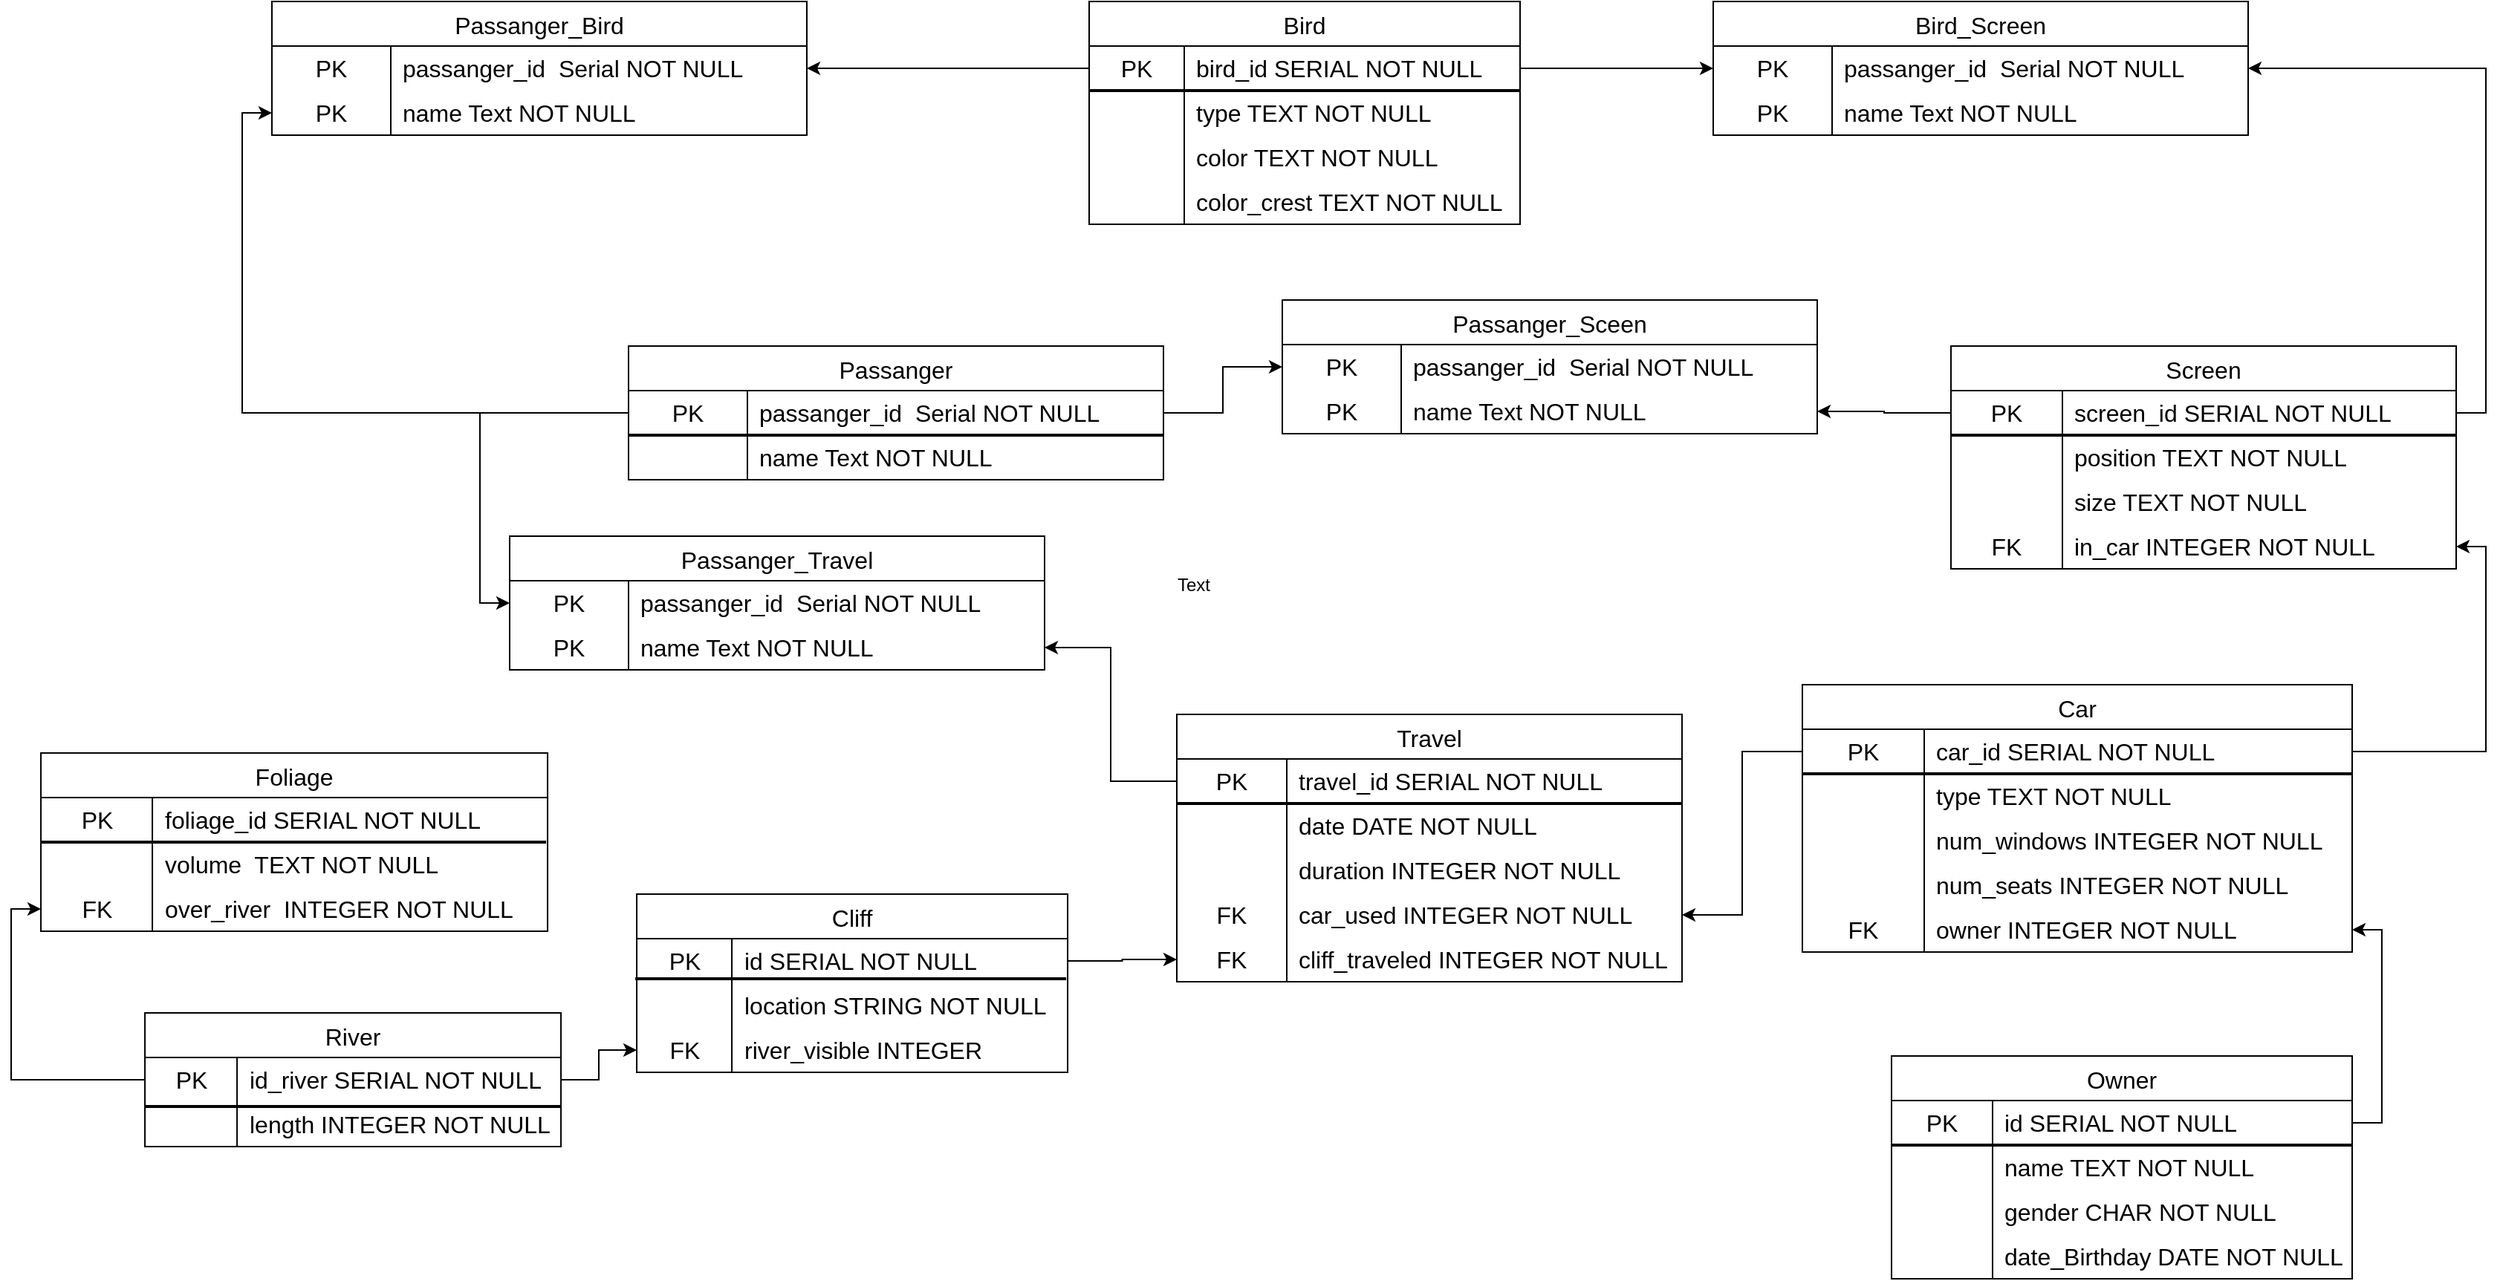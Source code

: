 <mxfile version="26.0.16">
  <diagram id="C5RBs43oDa-KdzZeNtuy" name="Page-1">
    <mxGraphModel dx="3404" dy="2117" grid="1" gridSize="10" guides="1" tooltips="1" connect="1" arrows="1" fold="1" page="1" pageScale="1" pageWidth="827" pageHeight="1169" math="0" shadow="0">
      <root>
        <mxCell id="WIyWlLk6GJQsqaUBKTNV-0" />
        <mxCell id="WIyWlLk6GJQsqaUBKTNV-1" parent="WIyWlLk6GJQsqaUBKTNV-0" />
        <mxCell id="iPoyVzdUT_Glv2zfnzg3-1" value="Owner" style="shape=table;startSize=30;container=1;collapsible=0;childLayout=tableLayout;fixedRows=1;rowLines=0;fontStyle=0;strokeColor=default;fontSize=16;" vertex="1" parent="WIyWlLk6GJQsqaUBKTNV-1">
          <mxGeometry x="210" y="350" width="310" height="150" as="geometry" />
        </mxCell>
        <mxCell id="iPoyVzdUT_Glv2zfnzg3-2" value="" style="shape=tableRow;horizontal=0;startSize=0;swimlaneHead=0;swimlaneBody=0;top=0;left=0;bottom=0;right=0;collapsible=0;dropTarget=0;fillColor=none;points=[[0,0.5],[1,0.5]];portConstraint=eastwest;strokeColor=inherit;fontSize=16;" vertex="1" parent="iPoyVzdUT_Glv2zfnzg3-1">
          <mxGeometry y="30" width="310" height="30" as="geometry" />
        </mxCell>
        <mxCell id="iPoyVzdUT_Glv2zfnzg3-3" value="PK" style="shape=partialRectangle;html=1;whiteSpace=wrap;connectable=0;fillColor=none;top=0;left=0;bottom=0;right=0;overflow=hidden;pointerEvents=1;strokeColor=inherit;fontSize=16;" vertex="1" parent="iPoyVzdUT_Glv2zfnzg3-2">
          <mxGeometry width="68" height="30" as="geometry">
            <mxRectangle width="68" height="30" as="alternateBounds" />
          </mxGeometry>
        </mxCell>
        <mxCell id="iPoyVzdUT_Glv2zfnzg3-4" value="id SERIAL NOT NULL" style="shape=partialRectangle;html=1;whiteSpace=wrap;connectable=0;fillColor=none;top=0;left=0;bottom=0;right=0;align=left;spacingLeft=6;overflow=hidden;strokeColor=inherit;fontSize=16;" vertex="1" parent="iPoyVzdUT_Glv2zfnzg3-2">
          <mxGeometry x="68" width="242" height="30" as="geometry">
            <mxRectangle width="242" height="30" as="alternateBounds" />
          </mxGeometry>
        </mxCell>
        <mxCell id="iPoyVzdUT_Glv2zfnzg3-5" value="" style="shape=tableRow;horizontal=0;startSize=0;swimlaneHead=0;swimlaneBody=0;top=0;left=0;bottom=0;right=0;collapsible=0;dropTarget=0;fillColor=none;points=[[0,0.5],[1,0.5]];portConstraint=eastwest;strokeColor=inherit;fontSize=16;" vertex="1" parent="iPoyVzdUT_Glv2zfnzg3-1">
          <mxGeometry y="60" width="310" height="30" as="geometry" />
        </mxCell>
        <mxCell id="iPoyVzdUT_Glv2zfnzg3-6" value="" style="shape=partialRectangle;html=1;whiteSpace=wrap;connectable=0;fillColor=none;top=0;left=0;bottom=0;right=0;overflow=hidden;strokeColor=inherit;fontSize=16;" vertex="1" parent="iPoyVzdUT_Glv2zfnzg3-5">
          <mxGeometry width="68" height="30" as="geometry">
            <mxRectangle width="68" height="30" as="alternateBounds" />
          </mxGeometry>
        </mxCell>
        <mxCell id="iPoyVzdUT_Glv2zfnzg3-7" value="name TEXT NOT NULL" style="shape=partialRectangle;html=1;whiteSpace=wrap;connectable=0;fillColor=none;top=0;left=0;bottom=0;right=0;align=left;spacingLeft=6;overflow=hidden;strokeColor=inherit;fontSize=16;" vertex="1" parent="iPoyVzdUT_Glv2zfnzg3-5">
          <mxGeometry x="68" width="242" height="30" as="geometry">
            <mxRectangle width="242" height="30" as="alternateBounds" />
          </mxGeometry>
        </mxCell>
        <mxCell id="iPoyVzdUT_Glv2zfnzg3-8" value="" style="shape=tableRow;horizontal=0;startSize=0;swimlaneHead=0;swimlaneBody=0;top=0;left=0;bottom=0;right=0;collapsible=0;dropTarget=0;fillColor=none;points=[[0,0.5],[1,0.5]];portConstraint=eastwest;strokeColor=inherit;fontSize=16;" vertex="1" parent="iPoyVzdUT_Glv2zfnzg3-1">
          <mxGeometry y="90" width="310" height="30" as="geometry" />
        </mxCell>
        <mxCell id="iPoyVzdUT_Glv2zfnzg3-9" value="" style="shape=partialRectangle;html=1;whiteSpace=wrap;connectable=0;fillColor=none;top=0;left=0;bottom=0;right=0;overflow=hidden;strokeColor=inherit;fontSize=16;" vertex="1" parent="iPoyVzdUT_Glv2zfnzg3-8">
          <mxGeometry width="68" height="30" as="geometry">
            <mxRectangle width="68" height="30" as="alternateBounds" />
          </mxGeometry>
        </mxCell>
        <mxCell id="iPoyVzdUT_Glv2zfnzg3-10" value="gender CHAR NOT NULL" style="shape=partialRectangle;html=1;whiteSpace=wrap;connectable=0;fillColor=none;top=0;left=0;bottom=0;right=0;align=left;spacingLeft=6;overflow=hidden;strokeColor=inherit;fontSize=16;" vertex="1" parent="iPoyVzdUT_Glv2zfnzg3-8">
          <mxGeometry x="68" width="242" height="30" as="geometry">
            <mxRectangle width="242" height="30" as="alternateBounds" />
          </mxGeometry>
        </mxCell>
        <mxCell id="iPoyVzdUT_Glv2zfnzg3-15" style="shape=tableRow;horizontal=0;startSize=0;swimlaneHead=0;swimlaneBody=0;top=0;left=0;bottom=0;right=0;collapsible=0;dropTarget=0;fillColor=none;points=[[0,0.5],[1,0.5]];portConstraint=eastwest;strokeColor=inherit;fontSize=16;" vertex="1" parent="iPoyVzdUT_Glv2zfnzg3-1">
          <mxGeometry y="120" width="310" height="30" as="geometry" />
        </mxCell>
        <mxCell id="iPoyVzdUT_Glv2zfnzg3-16" style="shape=partialRectangle;html=1;whiteSpace=wrap;connectable=0;fillColor=none;top=0;left=0;bottom=0;right=0;overflow=hidden;strokeColor=inherit;fontSize=16;" vertex="1" parent="iPoyVzdUT_Glv2zfnzg3-15">
          <mxGeometry width="68" height="30" as="geometry">
            <mxRectangle width="68" height="30" as="alternateBounds" />
          </mxGeometry>
        </mxCell>
        <mxCell id="iPoyVzdUT_Glv2zfnzg3-17" value="date_Birthday DATE NOT NULL" style="shape=partialRectangle;html=1;whiteSpace=wrap;connectable=0;fillColor=none;top=0;left=0;bottom=0;right=0;align=left;spacingLeft=6;overflow=hidden;strokeColor=inherit;fontSize=16;" vertex="1" parent="iPoyVzdUT_Glv2zfnzg3-15">
          <mxGeometry x="68" width="242" height="30" as="geometry">
            <mxRectangle width="242" height="30" as="alternateBounds" />
          </mxGeometry>
        </mxCell>
        <mxCell id="iPoyVzdUT_Glv2zfnzg3-11" value="" style="line;strokeWidth=2;html=1;" vertex="1" parent="WIyWlLk6GJQsqaUBKTNV-1">
          <mxGeometry x="210" y="405" width="310" height="10" as="geometry" />
        </mxCell>
        <mxCell id="iPoyVzdUT_Glv2zfnzg3-32" value="Car" style="shape=table;startSize=30;container=1;collapsible=0;childLayout=tableLayout;fixedRows=1;rowLines=0;fontStyle=0;strokeColor=default;fontSize=16;" vertex="1" parent="WIyWlLk6GJQsqaUBKTNV-1">
          <mxGeometry x="150" y="100" width="370" height="180" as="geometry" />
        </mxCell>
        <mxCell id="iPoyVzdUT_Glv2zfnzg3-33" value="" style="shape=tableRow;horizontal=0;startSize=0;swimlaneHead=0;swimlaneBody=0;top=0;left=0;bottom=0;right=0;collapsible=0;dropTarget=0;fillColor=none;points=[[0,0.5],[1,0.5]];portConstraint=eastwest;strokeColor=inherit;fontSize=16;" vertex="1" parent="iPoyVzdUT_Glv2zfnzg3-32">
          <mxGeometry y="30" width="370" height="30" as="geometry" />
        </mxCell>
        <mxCell id="iPoyVzdUT_Glv2zfnzg3-34" value="PK" style="shape=partialRectangle;html=1;whiteSpace=wrap;connectable=0;fillColor=none;top=0;left=0;bottom=0;right=0;overflow=hidden;pointerEvents=1;strokeColor=inherit;fontSize=16;" vertex="1" parent="iPoyVzdUT_Glv2zfnzg3-33">
          <mxGeometry width="82" height="30" as="geometry">
            <mxRectangle width="82" height="30" as="alternateBounds" />
          </mxGeometry>
        </mxCell>
        <mxCell id="iPoyVzdUT_Glv2zfnzg3-35" value="car_id SERIAL NOT NULL" style="shape=partialRectangle;html=1;whiteSpace=wrap;connectable=0;fillColor=none;top=0;left=0;bottom=0;right=0;align=left;spacingLeft=6;overflow=hidden;strokeColor=inherit;fontSize=16;" vertex="1" parent="iPoyVzdUT_Glv2zfnzg3-33">
          <mxGeometry x="82" width="288" height="30" as="geometry">
            <mxRectangle width="288" height="30" as="alternateBounds" />
          </mxGeometry>
        </mxCell>
        <mxCell id="iPoyVzdUT_Glv2zfnzg3-36" value="" style="shape=tableRow;horizontal=0;startSize=0;swimlaneHead=0;swimlaneBody=0;top=0;left=0;bottom=0;right=0;collapsible=0;dropTarget=0;fillColor=none;points=[[0,0.5],[1,0.5]];portConstraint=eastwest;strokeColor=inherit;fontSize=16;" vertex="1" parent="iPoyVzdUT_Glv2zfnzg3-32">
          <mxGeometry y="60" width="370" height="30" as="geometry" />
        </mxCell>
        <mxCell id="iPoyVzdUT_Glv2zfnzg3-37" value="" style="shape=partialRectangle;html=1;whiteSpace=wrap;connectable=0;fillColor=none;top=0;left=0;bottom=0;right=0;overflow=hidden;strokeColor=inherit;fontSize=16;" vertex="1" parent="iPoyVzdUT_Glv2zfnzg3-36">
          <mxGeometry width="82" height="30" as="geometry">
            <mxRectangle width="82" height="30" as="alternateBounds" />
          </mxGeometry>
        </mxCell>
        <mxCell id="iPoyVzdUT_Glv2zfnzg3-38" value="type TEXT NOT NULL" style="shape=partialRectangle;html=1;whiteSpace=wrap;connectable=0;fillColor=none;top=0;left=0;bottom=0;right=0;align=left;spacingLeft=6;overflow=hidden;strokeColor=inherit;fontSize=16;" vertex="1" parent="iPoyVzdUT_Glv2zfnzg3-36">
          <mxGeometry x="82" width="288" height="30" as="geometry">
            <mxRectangle width="288" height="30" as="alternateBounds" />
          </mxGeometry>
        </mxCell>
        <mxCell id="iPoyVzdUT_Glv2zfnzg3-39" value="" style="shape=tableRow;horizontal=0;startSize=0;swimlaneHead=0;swimlaneBody=0;top=0;left=0;bottom=0;right=0;collapsible=0;dropTarget=0;fillColor=none;points=[[0,0.5],[1,0.5]];portConstraint=eastwest;strokeColor=inherit;fontSize=16;" vertex="1" parent="iPoyVzdUT_Glv2zfnzg3-32">
          <mxGeometry y="90" width="370" height="30" as="geometry" />
        </mxCell>
        <mxCell id="iPoyVzdUT_Glv2zfnzg3-40" value="" style="shape=partialRectangle;html=1;whiteSpace=wrap;connectable=0;fillColor=none;top=0;left=0;bottom=0;right=0;overflow=hidden;strokeColor=inherit;fontSize=16;" vertex="1" parent="iPoyVzdUT_Glv2zfnzg3-39">
          <mxGeometry width="82" height="30" as="geometry">
            <mxRectangle width="82" height="30" as="alternateBounds" />
          </mxGeometry>
        </mxCell>
        <mxCell id="iPoyVzdUT_Glv2zfnzg3-41" value="num_windows INTEGER NOT NULL" style="shape=partialRectangle;html=1;whiteSpace=wrap;connectable=0;fillColor=none;top=0;left=0;bottom=0;right=0;align=left;spacingLeft=6;overflow=hidden;strokeColor=inherit;fontSize=16;" vertex="1" parent="iPoyVzdUT_Glv2zfnzg3-39">
          <mxGeometry x="82" width="288" height="30" as="geometry">
            <mxRectangle width="288" height="30" as="alternateBounds" />
          </mxGeometry>
        </mxCell>
        <mxCell id="iPoyVzdUT_Glv2zfnzg3-42" style="shape=tableRow;horizontal=0;startSize=0;swimlaneHead=0;swimlaneBody=0;top=0;left=0;bottom=0;right=0;collapsible=0;dropTarget=0;fillColor=none;points=[[0,0.5],[1,0.5]];portConstraint=eastwest;strokeColor=inherit;fontSize=16;" vertex="1" parent="iPoyVzdUT_Glv2zfnzg3-32">
          <mxGeometry y="120" width="370" height="30" as="geometry" />
        </mxCell>
        <mxCell id="iPoyVzdUT_Glv2zfnzg3-43" style="shape=partialRectangle;html=1;whiteSpace=wrap;connectable=0;fillColor=none;top=0;left=0;bottom=0;right=0;overflow=hidden;strokeColor=inherit;fontSize=16;" vertex="1" parent="iPoyVzdUT_Glv2zfnzg3-42">
          <mxGeometry width="82" height="30" as="geometry">
            <mxRectangle width="82" height="30" as="alternateBounds" />
          </mxGeometry>
        </mxCell>
        <mxCell id="iPoyVzdUT_Glv2zfnzg3-44" value="num_seats INTEGER NOT NULL" style="shape=partialRectangle;html=1;whiteSpace=wrap;connectable=0;fillColor=none;top=0;left=0;bottom=0;right=0;align=left;spacingLeft=6;overflow=hidden;strokeColor=inherit;fontSize=16;" vertex="1" parent="iPoyVzdUT_Glv2zfnzg3-42">
          <mxGeometry x="82" width="288" height="30" as="geometry">
            <mxRectangle width="288" height="30" as="alternateBounds" />
          </mxGeometry>
        </mxCell>
        <mxCell id="iPoyVzdUT_Glv2zfnzg3-148" style="shape=tableRow;horizontal=0;startSize=0;swimlaneHead=0;swimlaneBody=0;top=0;left=0;bottom=0;right=0;collapsible=0;dropTarget=0;fillColor=none;points=[[0,0.5],[1,0.5]];portConstraint=eastwest;strokeColor=inherit;fontSize=16;" vertex="1" parent="iPoyVzdUT_Glv2zfnzg3-32">
          <mxGeometry y="150" width="370" height="30" as="geometry" />
        </mxCell>
        <mxCell id="iPoyVzdUT_Glv2zfnzg3-149" value="FK" style="shape=partialRectangle;html=1;whiteSpace=wrap;connectable=0;fillColor=none;top=0;left=0;bottom=0;right=0;overflow=hidden;strokeColor=inherit;fontSize=16;" vertex="1" parent="iPoyVzdUT_Glv2zfnzg3-148">
          <mxGeometry width="82" height="30" as="geometry">
            <mxRectangle width="82" height="30" as="alternateBounds" />
          </mxGeometry>
        </mxCell>
        <mxCell id="iPoyVzdUT_Glv2zfnzg3-150" value="owner INTEGER NOT NULL" style="shape=partialRectangle;html=1;whiteSpace=wrap;connectable=0;fillColor=none;top=0;left=0;bottom=0;right=0;align=left;spacingLeft=6;overflow=hidden;strokeColor=inherit;fontSize=16;" vertex="1" parent="iPoyVzdUT_Glv2zfnzg3-148">
          <mxGeometry x="82" width="288" height="30" as="geometry">
            <mxRectangle width="288" height="30" as="alternateBounds" />
          </mxGeometry>
        </mxCell>
        <mxCell id="iPoyVzdUT_Glv2zfnzg3-45" value="" style="line;strokeWidth=2;html=1;" vertex="1" parent="WIyWlLk6GJQsqaUBKTNV-1">
          <mxGeometry x="150" y="155" width="370" height="10" as="geometry" />
        </mxCell>
        <mxCell id="iPoyVzdUT_Glv2zfnzg3-46" value="Travel" style="shape=table;startSize=30;container=1;collapsible=0;childLayout=tableLayout;fixedRows=1;rowLines=0;fontStyle=0;strokeColor=default;fontSize=16;" vertex="1" parent="WIyWlLk6GJQsqaUBKTNV-1">
          <mxGeometry x="-271" y="120" width="340" height="180" as="geometry" />
        </mxCell>
        <mxCell id="iPoyVzdUT_Glv2zfnzg3-47" value="" style="shape=tableRow;horizontal=0;startSize=0;swimlaneHead=0;swimlaneBody=0;top=0;left=0;bottom=0;right=0;collapsible=0;dropTarget=0;fillColor=none;points=[[0,0.5],[1,0.5]];portConstraint=eastwest;strokeColor=inherit;fontSize=16;" vertex="1" parent="iPoyVzdUT_Glv2zfnzg3-46">
          <mxGeometry y="30" width="340" height="30" as="geometry" />
        </mxCell>
        <mxCell id="iPoyVzdUT_Glv2zfnzg3-48" value="PK" style="shape=partialRectangle;html=1;whiteSpace=wrap;connectable=0;fillColor=none;top=0;left=0;bottom=0;right=0;overflow=hidden;pointerEvents=1;strokeColor=inherit;fontSize=16;" vertex="1" parent="iPoyVzdUT_Glv2zfnzg3-47">
          <mxGeometry width="74" height="30" as="geometry">
            <mxRectangle width="74" height="30" as="alternateBounds" />
          </mxGeometry>
        </mxCell>
        <mxCell id="iPoyVzdUT_Glv2zfnzg3-49" value="travel_id SERIAL NOT NULL" style="shape=partialRectangle;html=1;whiteSpace=wrap;connectable=0;fillColor=none;top=0;left=0;bottom=0;right=0;align=left;spacingLeft=6;overflow=hidden;strokeColor=inherit;fontSize=16;" vertex="1" parent="iPoyVzdUT_Glv2zfnzg3-47">
          <mxGeometry x="74" width="266" height="30" as="geometry">
            <mxRectangle width="266" height="30" as="alternateBounds" />
          </mxGeometry>
        </mxCell>
        <mxCell id="iPoyVzdUT_Glv2zfnzg3-50" value="" style="shape=tableRow;horizontal=0;startSize=0;swimlaneHead=0;swimlaneBody=0;top=0;left=0;bottom=0;right=0;collapsible=0;dropTarget=0;fillColor=none;points=[[0,0.5],[1,0.5]];portConstraint=eastwest;strokeColor=inherit;fontSize=16;" vertex="1" parent="iPoyVzdUT_Glv2zfnzg3-46">
          <mxGeometry y="60" width="340" height="30" as="geometry" />
        </mxCell>
        <mxCell id="iPoyVzdUT_Glv2zfnzg3-51" value="" style="shape=partialRectangle;html=1;whiteSpace=wrap;connectable=0;fillColor=none;top=0;left=0;bottom=0;right=0;overflow=hidden;strokeColor=inherit;fontSize=16;" vertex="1" parent="iPoyVzdUT_Glv2zfnzg3-50">
          <mxGeometry width="74" height="30" as="geometry">
            <mxRectangle width="74" height="30" as="alternateBounds" />
          </mxGeometry>
        </mxCell>
        <mxCell id="iPoyVzdUT_Glv2zfnzg3-52" value="date DATE NOT NULL" style="shape=partialRectangle;html=1;whiteSpace=wrap;connectable=0;fillColor=none;top=0;left=0;bottom=0;right=0;align=left;spacingLeft=6;overflow=hidden;strokeColor=inherit;fontSize=16;" vertex="1" parent="iPoyVzdUT_Glv2zfnzg3-50">
          <mxGeometry x="74" width="266" height="30" as="geometry">
            <mxRectangle width="266" height="30" as="alternateBounds" />
          </mxGeometry>
        </mxCell>
        <mxCell id="iPoyVzdUT_Glv2zfnzg3-53" value="" style="shape=tableRow;horizontal=0;startSize=0;swimlaneHead=0;swimlaneBody=0;top=0;left=0;bottom=0;right=0;collapsible=0;dropTarget=0;fillColor=none;points=[[0,0.5],[1,0.5]];portConstraint=eastwest;strokeColor=inherit;fontSize=16;" vertex="1" parent="iPoyVzdUT_Glv2zfnzg3-46">
          <mxGeometry y="90" width="340" height="30" as="geometry" />
        </mxCell>
        <mxCell id="iPoyVzdUT_Glv2zfnzg3-54" value="" style="shape=partialRectangle;html=1;whiteSpace=wrap;connectable=0;fillColor=none;top=0;left=0;bottom=0;right=0;overflow=hidden;strokeColor=inherit;fontSize=16;" vertex="1" parent="iPoyVzdUT_Glv2zfnzg3-53">
          <mxGeometry width="74" height="30" as="geometry">
            <mxRectangle width="74" height="30" as="alternateBounds" />
          </mxGeometry>
        </mxCell>
        <mxCell id="iPoyVzdUT_Glv2zfnzg3-55" value="duration INTEGER NOT NULL" style="shape=partialRectangle;html=1;whiteSpace=wrap;connectable=0;fillColor=none;top=0;left=0;bottom=0;right=0;align=left;spacingLeft=6;overflow=hidden;strokeColor=inherit;fontSize=16;" vertex="1" parent="iPoyVzdUT_Glv2zfnzg3-53">
          <mxGeometry x="74" width="266" height="30" as="geometry">
            <mxRectangle width="266" height="30" as="alternateBounds" />
          </mxGeometry>
        </mxCell>
        <mxCell id="iPoyVzdUT_Glv2zfnzg3-56" style="shape=tableRow;horizontal=0;startSize=0;swimlaneHead=0;swimlaneBody=0;top=0;left=0;bottom=0;right=0;collapsible=0;dropTarget=0;fillColor=none;points=[[0,0.5],[1,0.5]];portConstraint=eastwest;strokeColor=inherit;fontSize=16;" vertex="1" parent="iPoyVzdUT_Glv2zfnzg3-46">
          <mxGeometry y="120" width="340" height="30" as="geometry" />
        </mxCell>
        <mxCell id="iPoyVzdUT_Glv2zfnzg3-57" value="FK" style="shape=partialRectangle;html=1;whiteSpace=wrap;connectable=0;fillColor=none;top=0;left=0;bottom=0;right=0;overflow=hidden;strokeColor=inherit;fontSize=16;" vertex="1" parent="iPoyVzdUT_Glv2zfnzg3-56">
          <mxGeometry width="74" height="30" as="geometry">
            <mxRectangle width="74" height="30" as="alternateBounds" />
          </mxGeometry>
        </mxCell>
        <mxCell id="iPoyVzdUT_Glv2zfnzg3-58" value="car_used INTEGER NOT NULL" style="shape=partialRectangle;html=1;whiteSpace=wrap;connectable=0;fillColor=none;top=0;left=0;bottom=0;right=0;align=left;spacingLeft=6;overflow=hidden;strokeColor=inherit;fontSize=16;" vertex="1" parent="iPoyVzdUT_Glv2zfnzg3-56">
          <mxGeometry x="74" width="266" height="30" as="geometry">
            <mxRectangle width="266" height="30" as="alternateBounds" />
          </mxGeometry>
        </mxCell>
        <mxCell id="iPoyVzdUT_Glv2zfnzg3-151" style="shape=tableRow;horizontal=0;startSize=0;swimlaneHead=0;swimlaneBody=0;top=0;left=0;bottom=0;right=0;collapsible=0;dropTarget=0;fillColor=none;points=[[0,0.5],[1,0.5]];portConstraint=eastwest;strokeColor=inherit;fontSize=16;" vertex="1" parent="iPoyVzdUT_Glv2zfnzg3-46">
          <mxGeometry y="150" width="340" height="30" as="geometry" />
        </mxCell>
        <mxCell id="iPoyVzdUT_Glv2zfnzg3-152" value="FK" style="shape=partialRectangle;html=1;whiteSpace=wrap;connectable=0;fillColor=none;top=0;left=0;bottom=0;right=0;overflow=hidden;strokeColor=inherit;fontSize=16;" vertex="1" parent="iPoyVzdUT_Glv2zfnzg3-151">
          <mxGeometry width="74" height="30" as="geometry">
            <mxRectangle width="74" height="30" as="alternateBounds" />
          </mxGeometry>
        </mxCell>
        <mxCell id="iPoyVzdUT_Glv2zfnzg3-153" value="cliff_traveled INTEGER NOT NULL" style="shape=partialRectangle;html=1;whiteSpace=wrap;connectable=0;fillColor=none;top=0;left=0;bottom=0;right=0;align=left;spacingLeft=6;overflow=hidden;strokeColor=inherit;fontSize=16;" vertex="1" parent="iPoyVzdUT_Glv2zfnzg3-151">
          <mxGeometry x="74" width="266" height="30" as="geometry">
            <mxRectangle width="266" height="30" as="alternateBounds" />
          </mxGeometry>
        </mxCell>
        <mxCell id="iPoyVzdUT_Glv2zfnzg3-59" value="" style="line;strokeWidth=2;html=1;" vertex="1" parent="WIyWlLk6GJQsqaUBKTNV-1">
          <mxGeometry x="-271" y="175" width="340" height="10" as="geometry" />
        </mxCell>
        <mxCell id="iPoyVzdUT_Glv2zfnzg3-60" value="Bird" style="shape=table;startSize=30;container=1;collapsible=0;childLayout=tableLayout;fixedRows=1;rowLines=0;fontStyle=0;strokeColor=default;fontSize=16;" vertex="1" parent="WIyWlLk6GJQsqaUBKTNV-1">
          <mxGeometry x="-330" y="-360" width="290" height="150" as="geometry" />
        </mxCell>
        <mxCell id="iPoyVzdUT_Glv2zfnzg3-61" value="" style="shape=tableRow;horizontal=0;startSize=0;swimlaneHead=0;swimlaneBody=0;top=0;left=0;bottom=0;right=0;collapsible=0;dropTarget=0;fillColor=none;points=[[0,0.5],[1,0.5]];portConstraint=eastwest;strokeColor=inherit;fontSize=16;" vertex="1" parent="iPoyVzdUT_Glv2zfnzg3-60">
          <mxGeometry y="30" width="290" height="30" as="geometry" />
        </mxCell>
        <mxCell id="iPoyVzdUT_Glv2zfnzg3-62" value="PK" style="shape=partialRectangle;html=1;whiteSpace=wrap;connectable=0;fillColor=none;top=0;left=0;bottom=0;right=0;overflow=hidden;pointerEvents=1;strokeColor=inherit;fontSize=16;" vertex="1" parent="iPoyVzdUT_Glv2zfnzg3-61">
          <mxGeometry width="64" height="30" as="geometry">
            <mxRectangle width="64" height="30" as="alternateBounds" />
          </mxGeometry>
        </mxCell>
        <mxCell id="iPoyVzdUT_Glv2zfnzg3-63" value="bird_id SERIAL&amp;nbsp;NOT NULL" style="shape=partialRectangle;html=1;whiteSpace=wrap;connectable=0;fillColor=none;top=0;left=0;bottom=0;right=0;align=left;spacingLeft=6;overflow=hidden;strokeColor=inherit;fontSize=16;" vertex="1" parent="iPoyVzdUT_Glv2zfnzg3-61">
          <mxGeometry x="64" width="226" height="30" as="geometry">
            <mxRectangle width="226" height="30" as="alternateBounds" />
          </mxGeometry>
        </mxCell>
        <mxCell id="iPoyVzdUT_Glv2zfnzg3-64" value="" style="shape=tableRow;horizontal=0;startSize=0;swimlaneHead=0;swimlaneBody=0;top=0;left=0;bottom=0;right=0;collapsible=0;dropTarget=0;fillColor=none;points=[[0,0.5],[1,0.5]];portConstraint=eastwest;strokeColor=inherit;fontSize=16;" vertex="1" parent="iPoyVzdUT_Glv2zfnzg3-60">
          <mxGeometry y="60" width="290" height="30" as="geometry" />
        </mxCell>
        <mxCell id="iPoyVzdUT_Glv2zfnzg3-65" value="" style="shape=partialRectangle;html=1;whiteSpace=wrap;connectable=0;fillColor=none;top=0;left=0;bottom=0;right=0;overflow=hidden;strokeColor=inherit;fontSize=16;" vertex="1" parent="iPoyVzdUT_Glv2zfnzg3-64">
          <mxGeometry width="64" height="30" as="geometry">
            <mxRectangle width="64" height="30" as="alternateBounds" />
          </mxGeometry>
        </mxCell>
        <mxCell id="iPoyVzdUT_Glv2zfnzg3-66" value="type TEXT NOT NULL" style="shape=partialRectangle;html=1;whiteSpace=wrap;connectable=0;fillColor=none;top=0;left=0;bottom=0;right=0;align=left;spacingLeft=6;overflow=hidden;strokeColor=inherit;fontSize=16;" vertex="1" parent="iPoyVzdUT_Glv2zfnzg3-64">
          <mxGeometry x="64" width="226" height="30" as="geometry">
            <mxRectangle width="226" height="30" as="alternateBounds" />
          </mxGeometry>
        </mxCell>
        <mxCell id="iPoyVzdUT_Glv2zfnzg3-67" value="" style="shape=tableRow;horizontal=0;startSize=0;swimlaneHead=0;swimlaneBody=0;top=0;left=0;bottom=0;right=0;collapsible=0;dropTarget=0;fillColor=none;points=[[0,0.5],[1,0.5]];portConstraint=eastwest;strokeColor=inherit;fontSize=16;" vertex="1" parent="iPoyVzdUT_Glv2zfnzg3-60">
          <mxGeometry y="90" width="290" height="30" as="geometry" />
        </mxCell>
        <mxCell id="iPoyVzdUT_Glv2zfnzg3-68" value="" style="shape=partialRectangle;html=1;whiteSpace=wrap;connectable=0;fillColor=none;top=0;left=0;bottom=0;right=0;overflow=hidden;strokeColor=inherit;fontSize=16;" vertex="1" parent="iPoyVzdUT_Glv2zfnzg3-67">
          <mxGeometry width="64" height="30" as="geometry">
            <mxRectangle width="64" height="30" as="alternateBounds" />
          </mxGeometry>
        </mxCell>
        <mxCell id="iPoyVzdUT_Glv2zfnzg3-69" value="color TEXT NOT NULL" style="shape=partialRectangle;html=1;whiteSpace=wrap;connectable=0;fillColor=none;top=0;left=0;bottom=0;right=0;align=left;spacingLeft=6;overflow=hidden;strokeColor=inherit;fontSize=16;" vertex="1" parent="iPoyVzdUT_Glv2zfnzg3-67">
          <mxGeometry x="64" width="226" height="30" as="geometry">
            <mxRectangle width="226" height="30" as="alternateBounds" />
          </mxGeometry>
        </mxCell>
        <mxCell id="iPoyVzdUT_Glv2zfnzg3-70" style="shape=tableRow;horizontal=0;startSize=0;swimlaneHead=0;swimlaneBody=0;top=0;left=0;bottom=0;right=0;collapsible=0;dropTarget=0;fillColor=none;points=[[0,0.5],[1,0.5]];portConstraint=eastwest;strokeColor=inherit;fontSize=16;" vertex="1" parent="iPoyVzdUT_Glv2zfnzg3-60">
          <mxGeometry y="120" width="290" height="30" as="geometry" />
        </mxCell>
        <mxCell id="iPoyVzdUT_Glv2zfnzg3-71" style="shape=partialRectangle;html=1;whiteSpace=wrap;connectable=0;fillColor=none;top=0;left=0;bottom=0;right=0;overflow=hidden;strokeColor=inherit;fontSize=16;" vertex="1" parent="iPoyVzdUT_Glv2zfnzg3-70">
          <mxGeometry width="64" height="30" as="geometry">
            <mxRectangle width="64" height="30" as="alternateBounds" />
          </mxGeometry>
        </mxCell>
        <mxCell id="iPoyVzdUT_Glv2zfnzg3-72" value="color_crest TEXT NOT NULL" style="shape=partialRectangle;html=1;whiteSpace=wrap;connectable=0;fillColor=none;top=0;left=0;bottom=0;right=0;align=left;spacingLeft=6;overflow=hidden;strokeColor=inherit;fontSize=16;" vertex="1" parent="iPoyVzdUT_Glv2zfnzg3-70">
          <mxGeometry x="64" width="226" height="30" as="geometry">
            <mxRectangle width="226" height="30" as="alternateBounds" />
          </mxGeometry>
        </mxCell>
        <mxCell id="iPoyVzdUT_Glv2zfnzg3-73" value="" style="line;strokeWidth=2;html=1;" vertex="1" parent="WIyWlLk6GJQsqaUBKTNV-1">
          <mxGeometry x="-330" y="-305" width="290" height="10" as="geometry" />
        </mxCell>
        <mxCell id="iPoyVzdUT_Glv2zfnzg3-74" value="Screen" style="shape=table;startSize=30;container=1;collapsible=0;childLayout=tableLayout;fixedRows=1;rowLines=0;fontStyle=0;strokeColor=default;fontSize=16;" vertex="1" parent="WIyWlLk6GJQsqaUBKTNV-1">
          <mxGeometry x="250" y="-128" width="340" height="150" as="geometry" />
        </mxCell>
        <mxCell id="iPoyVzdUT_Glv2zfnzg3-75" value="" style="shape=tableRow;horizontal=0;startSize=0;swimlaneHead=0;swimlaneBody=0;top=0;left=0;bottom=0;right=0;collapsible=0;dropTarget=0;fillColor=none;points=[[0,0.5],[1,0.5]];portConstraint=eastwest;strokeColor=inherit;fontSize=16;" vertex="1" parent="iPoyVzdUT_Glv2zfnzg3-74">
          <mxGeometry y="30" width="340" height="30" as="geometry" />
        </mxCell>
        <mxCell id="iPoyVzdUT_Glv2zfnzg3-76" value="PK" style="shape=partialRectangle;html=1;whiteSpace=wrap;connectable=0;fillColor=none;top=0;left=0;bottom=0;right=0;overflow=hidden;pointerEvents=1;strokeColor=inherit;fontSize=16;" vertex="1" parent="iPoyVzdUT_Glv2zfnzg3-75">
          <mxGeometry width="75" height="30" as="geometry">
            <mxRectangle width="75" height="30" as="alternateBounds" />
          </mxGeometry>
        </mxCell>
        <mxCell id="iPoyVzdUT_Glv2zfnzg3-77" value="screen_id SERIAL NOT NULL" style="shape=partialRectangle;html=1;whiteSpace=wrap;connectable=0;fillColor=none;top=0;left=0;bottom=0;right=0;align=left;spacingLeft=6;overflow=hidden;strokeColor=inherit;fontSize=16;" vertex="1" parent="iPoyVzdUT_Glv2zfnzg3-75">
          <mxGeometry x="75" width="265" height="30" as="geometry">
            <mxRectangle width="265" height="30" as="alternateBounds" />
          </mxGeometry>
        </mxCell>
        <mxCell id="iPoyVzdUT_Glv2zfnzg3-78" value="" style="shape=tableRow;horizontal=0;startSize=0;swimlaneHead=0;swimlaneBody=0;top=0;left=0;bottom=0;right=0;collapsible=0;dropTarget=0;fillColor=none;points=[[0,0.5],[1,0.5]];portConstraint=eastwest;strokeColor=inherit;fontSize=16;" vertex="1" parent="iPoyVzdUT_Glv2zfnzg3-74">
          <mxGeometry y="60" width="340" height="30" as="geometry" />
        </mxCell>
        <mxCell id="iPoyVzdUT_Glv2zfnzg3-79" value="" style="shape=partialRectangle;html=1;whiteSpace=wrap;connectable=0;fillColor=none;top=0;left=0;bottom=0;right=0;overflow=hidden;strokeColor=inherit;fontSize=16;" vertex="1" parent="iPoyVzdUT_Glv2zfnzg3-78">
          <mxGeometry width="75" height="30" as="geometry">
            <mxRectangle width="75" height="30" as="alternateBounds" />
          </mxGeometry>
        </mxCell>
        <mxCell id="iPoyVzdUT_Glv2zfnzg3-80" value="position TEXT&amp;nbsp;NOT NULL" style="shape=partialRectangle;html=1;whiteSpace=wrap;connectable=0;fillColor=none;top=0;left=0;bottom=0;right=0;align=left;spacingLeft=6;overflow=hidden;strokeColor=inherit;fontSize=16;" vertex="1" parent="iPoyVzdUT_Glv2zfnzg3-78">
          <mxGeometry x="75" width="265" height="30" as="geometry">
            <mxRectangle width="265" height="30" as="alternateBounds" />
          </mxGeometry>
        </mxCell>
        <mxCell id="iPoyVzdUT_Glv2zfnzg3-81" value="" style="shape=tableRow;horizontal=0;startSize=0;swimlaneHead=0;swimlaneBody=0;top=0;left=0;bottom=0;right=0;collapsible=0;dropTarget=0;fillColor=none;points=[[0,0.5],[1,0.5]];portConstraint=eastwest;strokeColor=inherit;fontSize=16;" vertex="1" parent="iPoyVzdUT_Glv2zfnzg3-74">
          <mxGeometry y="90" width="340" height="30" as="geometry" />
        </mxCell>
        <mxCell id="iPoyVzdUT_Glv2zfnzg3-82" value="" style="shape=partialRectangle;html=1;whiteSpace=wrap;connectable=0;fillColor=none;top=0;left=0;bottom=0;right=0;overflow=hidden;strokeColor=inherit;fontSize=16;" vertex="1" parent="iPoyVzdUT_Glv2zfnzg3-81">
          <mxGeometry width="75" height="30" as="geometry">
            <mxRectangle width="75" height="30" as="alternateBounds" />
          </mxGeometry>
        </mxCell>
        <mxCell id="iPoyVzdUT_Glv2zfnzg3-83" value="size TEXT NOT NULL" style="shape=partialRectangle;html=1;whiteSpace=wrap;connectable=0;fillColor=none;top=0;left=0;bottom=0;right=0;align=left;spacingLeft=6;overflow=hidden;strokeColor=inherit;fontSize=16;" vertex="1" parent="iPoyVzdUT_Glv2zfnzg3-81">
          <mxGeometry x="75" width="265" height="30" as="geometry">
            <mxRectangle width="265" height="30" as="alternateBounds" />
          </mxGeometry>
        </mxCell>
        <mxCell id="iPoyVzdUT_Glv2zfnzg3-84" style="shape=tableRow;horizontal=0;startSize=0;swimlaneHead=0;swimlaneBody=0;top=0;left=0;bottom=0;right=0;collapsible=0;dropTarget=0;fillColor=none;points=[[0,0.5],[1,0.5]];portConstraint=eastwest;strokeColor=inherit;fontSize=16;" vertex="1" parent="iPoyVzdUT_Glv2zfnzg3-74">
          <mxGeometry y="120" width="340" height="30" as="geometry" />
        </mxCell>
        <mxCell id="iPoyVzdUT_Glv2zfnzg3-85" value="FK" style="shape=partialRectangle;html=1;whiteSpace=wrap;connectable=0;fillColor=none;top=0;left=0;bottom=0;right=0;overflow=hidden;strokeColor=inherit;fontSize=16;" vertex="1" parent="iPoyVzdUT_Glv2zfnzg3-84">
          <mxGeometry width="75" height="30" as="geometry">
            <mxRectangle width="75" height="30" as="alternateBounds" />
          </mxGeometry>
        </mxCell>
        <mxCell id="iPoyVzdUT_Glv2zfnzg3-86" value="in_car INTEGER NOT NULL" style="shape=partialRectangle;html=1;whiteSpace=wrap;connectable=0;fillColor=none;top=0;left=0;bottom=0;right=0;align=left;spacingLeft=6;overflow=hidden;strokeColor=inherit;fontSize=16;" vertex="1" parent="iPoyVzdUT_Glv2zfnzg3-84">
          <mxGeometry x="75" width="265" height="30" as="geometry">
            <mxRectangle width="265" height="30" as="alternateBounds" />
          </mxGeometry>
        </mxCell>
        <mxCell id="iPoyVzdUT_Glv2zfnzg3-88" value="Passanger" style="shape=table;startSize=30;container=1;collapsible=0;childLayout=tableLayout;fixedRows=1;rowLines=0;fontStyle=0;strokeColor=default;fontSize=16;" vertex="1" parent="WIyWlLk6GJQsqaUBKTNV-1">
          <mxGeometry x="-640" y="-128" width="360" height="90" as="geometry" />
        </mxCell>
        <mxCell id="iPoyVzdUT_Glv2zfnzg3-89" value="" style="shape=tableRow;horizontal=0;startSize=0;swimlaneHead=0;swimlaneBody=0;top=0;left=0;bottom=0;right=0;collapsible=0;dropTarget=0;fillColor=none;points=[[0,0.5],[1,0.5]];portConstraint=eastwest;strokeColor=inherit;fontSize=16;" vertex="1" parent="iPoyVzdUT_Glv2zfnzg3-88">
          <mxGeometry y="30" width="360" height="30" as="geometry" />
        </mxCell>
        <mxCell id="iPoyVzdUT_Glv2zfnzg3-90" value="PK" style="shape=partialRectangle;html=1;whiteSpace=wrap;connectable=0;fillColor=none;top=0;left=0;bottom=0;right=0;overflow=hidden;pointerEvents=1;strokeColor=inherit;fontSize=16;" vertex="1" parent="iPoyVzdUT_Glv2zfnzg3-89">
          <mxGeometry width="80" height="30" as="geometry">
            <mxRectangle width="80" height="30" as="alternateBounds" />
          </mxGeometry>
        </mxCell>
        <mxCell id="iPoyVzdUT_Glv2zfnzg3-91" value="passanger_id&amp;nbsp; Serial NOT NULL" style="shape=partialRectangle;html=1;whiteSpace=wrap;connectable=0;fillColor=none;top=0;left=0;bottom=0;right=0;align=left;spacingLeft=6;overflow=hidden;strokeColor=inherit;fontSize=16;" vertex="1" parent="iPoyVzdUT_Glv2zfnzg3-89">
          <mxGeometry x="80" width="280" height="30" as="geometry">
            <mxRectangle width="280" height="30" as="alternateBounds" />
          </mxGeometry>
        </mxCell>
        <mxCell id="iPoyVzdUT_Glv2zfnzg3-92" value="" style="shape=tableRow;horizontal=0;startSize=0;swimlaneHead=0;swimlaneBody=0;top=0;left=0;bottom=0;right=0;collapsible=0;dropTarget=0;fillColor=none;points=[[0,0.5],[1,0.5]];portConstraint=eastwest;strokeColor=inherit;fontSize=16;" vertex="1" parent="iPoyVzdUT_Glv2zfnzg3-88">
          <mxGeometry y="60" width="360" height="30" as="geometry" />
        </mxCell>
        <mxCell id="iPoyVzdUT_Glv2zfnzg3-93" value="" style="shape=partialRectangle;html=1;whiteSpace=wrap;connectable=0;fillColor=none;top=0;left=0;bottom=0;right=0;overflow=hidden;strokeColor=inherit;fontSize=16;" vertex="1" parent="iPoyVzdUT_Glv2zfnzg3-92">
          <mxGeometry width="80" height="30" as="geometry">
            <mxRectangle width="80" height="30" as="alternateBounds" />
          </mxGeometry>
        </mxCell>
        <mxCell id="iPoyVzdUT_Glv2zfnzg3-94" value="name Text NOT NULL" style="shape=partialRectangle;html=1;whiteSpace=wrap;connectable=0;fillColor=none;top=0;left=0;bottom=0;right=0;align=left;spacingLeft=6;overflow=hidden;strokeColor=inherit;fontSize=16;" vertex="1" parent="iPoyVzdUT_Glv2zfnzg3-92">
          <mxGeometry x="80" width="280" height="30" as="geometry">
            <mxRectangle width="280" height="30" as="alternateBounds" />
          </mxGeometry>
        </mxCell>
        <mxCell id="iPoyVzdUT_Glv2zfnzg3-101" value="" style="line;strokeWidth=2;html=1;" vertex="1" parent="WIyWlLk6GJQsqaUBKTNV-1">
          <mxGeometry x="-640" y="-73" width="360" height="10" as="geometry" />
        </mxCell>
        <mxCell id="iPoyVzdUT_Glv2zfnzg3-102" value="Cliff" style="shape=table;startSize=30;container=1;collapsible=0;childLayout=tableLayout;fixedRows=1;rowLines=0;fontStyle=0;strokeColor=default;fontSize=16;" vertex="1" parent="WIyWlLk6GJQsqaUBKTNV-1">
          <mxGeometry x="-634.47" y="241" width="290" height="120" as="geometry" />
        </mxCell>
        <mxCell id="iPoyVzdUT_Glv2zfnzg3-103" value="" style="shape=tableRow;horizontal=0;startSize=0;swimlaneHead=0;swimlaneBody=0;top=0;left=0;bottom=0;right=0;collapsible=0;dropTarget=0;fillColor=none;points=[[0,0.5],[1,0.5]];portConstraint=eastwest;strokeColor=inherit;fontSize=16;" vertex="1" parent="iPoyVzdUT_Glv2zfnzg3-102">
          <mxGeometry y="30" width="290" height="30" as="geometry" />
        </mxCell>
        <mxCell id="iPoyVzdUT_Glv2zfnzg3-104" value="PK" style="shape=partialRectangle;html=1;whiteSpace=wrap;connectable=0;fillColor=none;top=0;left=0;bottom=0;right=0;overflow=hidden;pointerEvents=1;strokeColor=inherit;fontSize=16;" vertex="1" parent="iPoyVzdUT_Glv2zfnzg3-103">
          <mxGeometry width="64" height="30" as="geometry">
            <mxRectangle width="64" height="30" as="alternateBounds" />
          </mxGeometry>
        </mxCell>
        <mxCell id="iPoyVzdUT_Glv2zfnzg3-105" value="id SERIAL NOT NULL" style="shape=partialRectangle;html=1;whiteSpace=wrap;connectable=0;fillColor=none;top=0;left=0;bottom=0;right=0;align=left;spacingLeft=6;overflow=hidden;strokeColor=inherit;fontSize=16;" vertex="1" parent="iPoyVzdUT_Glv2zfnzg3-103">
          <mxGeometry x="64" width="226" height="30" as="geometry">
            <mxRectangle width="226" height="30" as="alternateBounds" />
          </mxGeometry>
        </mxCell>
        <mxCell id="iPoyVzdUT_Glv2zfnzg3-106" value="" style="shape=tableRow;horizontal=0;startSize=0;swimlaneHead=0;swimlaneBody=0;top=0;left=0;bottom=0;right=0;collapsible=0;dropTarget=0;fillColor=none;points=[[0,0.5],[1,0.5]];portConstraint=eastwest;strokeColor=inherit;fontSize=16;" vertex="1" parent="iPoyVzdUT_Glv2zfnzg3-102">
          <mxGeometry y="60" width="290" height="30" as="geometry" />
        </mxCell>
        <mxCell id="iPoyVzdUT_Glv2zfnzg3-107" value="" style="shape=partialRectangle;html=1;whiteSpace=wrap;connectable=0;fillColor=none;top=0;left=0;bottom=0;right=0;overflow=hidden;strokeColor=inherit;fontSize=16;" vertex="1" parent="iPoyVzdUT_Glv2zfnzg3-106">
          <mxGeometry width="64" height="30" as="geometry">
            <mxRectangle width="64" height="30" as="alternateBounds" />
          </mxGeometry>
        </mxCell>
        <mxCell id="iPoyVzdUT_Glv2zfnzg3-108" value="location STRING NOT NULL" style="shape=partialRectangle;html=1;whiteSpace=wrap;connectable=0;fillColor=none;top=0;left=0;bottom=0;right=0;align=left;spacingLeft=6;overflow=hidden;strokeColor=inherit;fontSize=16;" vertex="1" parent="iPoyVzdUT_Glv2zfnzg3-106">
          <mxGeometry x="64" width="226" height="30" as="geometry">
            <mxRectangle width="226" height="30" as="alternateBounds" />
          </mxGeometry>
        </mxCell>
        <mxCell id="iPoyVzdUT_Glv2zfnzg3-112" style="shape=tableRow;horizontal=0;startSize=0;swimlaneHead=0;swimlaneBody=0;top=0;left=0;bottom=0;right=0;collapsible=0;dropTarget=0;fillColor=none;points=[[0,0.5],[1,0.5]];portConstraint=eastwest;strokeColor=inherit;fontSize=16;" vertex="1" parent="iPoyVzdUT_Glv2zfnzg3-102">
          <mxGeometry y="90" width="290" height="30" as="geometry" />
        </mxCell>
        <mxCell id="iPoyVzdUT_Glv2zfnzg3-113" value="FK" style="shape=partialRectangle;html=1;whiteSpace=wrap;connectable=0;fillColor=none;top=0;left=0;bottom=0;right=0;overflow=hidden;strokeColor=inherit;fontSize=16;" vertex="1" parent="iPoyVzdUT_Glv2zfnzg3-112">
          <mxGeometry width="64" height="30" as="geometry">
            <mxRectangle width="64" height="30" as="alternateBounds" />
          </mxGeometry>
        </mxCell>
        <mxCell id="iPoyVzdUT_Glv2zfnzg3-114" value="river_visible INTEGER" style="shape=partialRectangle;html=1;whiteSpace=wrap;connectable=0;fillColor=none;top=0;left=0;bottom=0;right=0;align=left;spacingLeft=6;overflow=hidden;strokeColor=inherit;fontSize=16;" vertex="1" parent="iPoyVzdUT_Glv2zfnzg3-112">
          <mxGeometry x="64" width="226" height="30" as="geometry">
            <mxRectangle width="226" height="30" as="alternateBounds" />
          </mxGeometry>
        </mxCell>
        <mxCell id="iPoyVzdUT_Glv2zfnzg3-115" value="" style="line;strokeWidth=2;html=1;" vertex="1" parent="WIyWlLk6GJQsqaUBKTNV-1">
          <mxGeometry x="-635.47" y="293" width="290" height="10" as="geometry" />
        </mxCell>
        <mxCell id="iPoyVzdUT_Glv2zfnzg3-116" value="River" style="shape=table;startSize=30;container=1;collapsible=0;childLayout=tableLayout;fixedRows=1;rowLines=0;fontStyle=0;strokeColor=default;fontSize=16;" vertex="1" parent="WIyWlLk6GJQsqaUBKTNV-1">
          <mxGeometry x="-965.47" y="321" width="280" height="90" as="geometry" />
        </mxCell>
        <mxCell id="iPoyVzdUT_Glv2zfnzg3-117" value="" style="shape=tableRow;horizontal=0;startSize=0;swimlaneHead=0;swimlaneBody=0;top=0;left=0;bottom=0;right=0;collapsible=0;dropTarget=0;fillColor=none;points=[[0,0.5],[1,0.5]];portConstraint=eastwest;strokeColor=inherit;fontSize=16;" vertex="1" parent="iPoyVzdUT_Glv2zfnzg3-116">
          <mxGeometry y="30" width="280" height="30" as="geometry" />
        </mxCell>
        <mxCell id="iPoyVzdUT_Glv2zfnzg3-118" value="PK" style="shape=partialRectangle;html=1;whiteSpace=wrap;connectable=0;fillColor=none;top=0;left=0;bottom=0;right=0;overflow=hidden;pointerEvents=1;strokeColor=inherit;fontSize=16;" vertex="1" parent="iPoyVzdUT_Glv2zfnzg3-117">
          <mxGeometry width="62" height="30" as="geometry">
            <mxRectangle width="62" height="30" as="alternateBounds" />
          </mxGeometry>
        </mxCell>
        <mxCell id="iPoyVzdUT_Glv2zfnzg3-119" value="id_river SERIAL NOT NULL" style="shape=partialRectangle;html=1;whiteSpace=wrap;connectable=0;fillColor=none;top=0;left=0;bottom=0;right=0;align=left;spacingLeft=6;overflow=hidden;strokeColor=inherit;fontSize=16;" vertex="1" parent="iPoyVzdUT_Glv2zfnzg3-117">
          <mxGeometry x="62" width="218" height="30" as="geometry">
            <mxRectangle width="218" height="30" as="alternateBounds" />
          </mxGeometry>
        </mxCell>
        <mxCell id="iPoyVzdUT_Glv2zfnzg3-120" value="" style="shape=tableRow;horizontal=0;startSize=0;swimlaneHead=0;swimlaneBody=0;top=0;left=0;bottom=0;right=0;collapsible=0;dropTarget=0;fillColor=none;points=[[0,0.5],[1,0.5]];portConstraint=eastwest;strokeColor=inherit;fontSize=16;" vertex="1" parent="iPoyVzdUT_Glv2zfnzg3-116">
          <mxGeometry y="60" width="280" height="30" as="geometry" />
        </mxCell>
        <mxCell id="iPoyVzdUT_Glv2zfnzg3-121" value="" style="shape=partialRectangle;html=1;whiteSpace=wrap;connectable=0;fillColor=none;top=0;left=0;bottom=0;right=0;overflow=hidden;strokeColor=inherit;fontSize=16;" vertex="1" parent="iPoyVzdUT_Glv2zfnzg3-120">
          <mxGeometry width="62" height="30" as="geometry">
            <mxRectangle width="62" height="30" as="alternateBounds" />
          </mxGeometry>
        </mxCell>
        <mxCell id="iPoyVzdUT_Glv2zfnzg3-122" value="length INTEGER NOT NULL" style="shape=partialRectangle;html=1;whiteSpace=wrap;connectable=0;fillColor=none;top=0;left=0;bottom=0;right=0;align=left;spacingLeft=6;overflow=hidden;strokeColor=inherit;fontSize=16;" vertex="1" parent="iPoyVzdUT_Glv2zfnzg3-120">
          <mxGeometry x="62" width="218" height="30" as="geometry">
            <mxRectangle width="218" height="30" as="alternateBounds" />
          </mxGeometry>
        </mxCell>
        <mxCell id="iPoyVzdUT_Glv2zfnzg3-129" value="" style="line;strokeWidth=2;html=1;" vertex="1" parent="WIyWlLk6GJQsqaUBKTNV-1">
          <mxGeometry x="-965.47" y="379" width="280" height="10" as="geometry" />
        </mxCell>
        <mxCell id="iPoyVzdUT_Glv2zfnzg3-130" value="Foliage" style="shape=table;startSize=30;container=1;collapsible=0;childLayout=tableLayout;fixedRows=1;rowLines=0;fontStyle=0;strokeColor=default;fontSize=16;" vertex="1" parent="WIyWlLk6GJQsqaUBKTNV-1">
          <mxGeometry x="-1035.47" y="146" width="341" height="120" as="geometry" />
        </mxCell>
        <mxCell id="iPoyVzdUT_Glv2zfnzg3-131" value="" style="shape=tableRow;horizontal=0;startSize=0;swimlaneHead=0;swimlaneBody=0;top=0;left=0;bottom=0;right=0;collapsible=0;dropTarget=0;fillColor=none;points=[[0,0.5],[1,0.5]];portConstraint=eastwest;strokeColor=inherit;fontSize=16;" vertex="1" parent="iPoyVzdUT_Glv2zfnzg3-130">
          <mxGeometry y="30" width="341" height="30" as="geometry" />
        </mxCell>
        <mxCell id="iPoyVzdUT_Glv2zfnzg3-132" value="PK" style="shape=partialRectangle;html=1;whiteSpace=wrap;connectable=0;fillColor=none;top=0;left=0;bottom=0;right=0;overflow=hidden;pointerEvents=1;strokeColor=inherit;fontSize=16;" vertex="1" parent="iPoyVzdUT_Glv2zfnzg3-131">
          <mxGeometry width="75" height="30" as="geometry">
            <mxRectangle width="75" height="30" as="alternateBounds" />
          </mxGeometry>
        </mxCell>
        <mxCell id="iPoyVzdUT_Glv2zfnzg3-133" value="foliage_id SERIAL NOT NULL" style="shape=partialRectangle;html=1;whiteSpace=wrap;connectable=0;fillColor=none;top=0;left=0;bottom=0;right=0;align=left;spacingLeft=6;overflow=hidden;strokeColor=inherit;fontSize=16;" vertex="1" parent="iPoyVzdUT_Glv2zfnzg3-131">
          <mxGeometry x="75" width="266" height="30" as="geometry">
            <mxRectangle width="266" height="30" as="alternateBounds" />
          </mxGeometry>
        </mxCell>
        <mxCell id="iPoyVzdUT_Glv2zfnzg3-134" value="" style="shape=tableRow;horizontal=0;startSize=0;swimlaneHead=0;swimlaneBody=0;top=0;left=0;bottom=0;right=0;collapsible=0;dropTarget=0;fillColor=none;points=[[0,0.5],[1,0.5]];portConstraint=eastwest;strokeColor=inherit;fontSize=16;" vertex="1" parent="iPoyVzdUT_Glv2zfnzg3-130">
          <mxGeometry y="60" width="341" height="30" as="geometry" />
        </mxCell>
        <mxCell id="iPoyVzdUT_Glv2zfnzg3-135" value="" style="shape=partialRectangle;html=1;whiteSpace=wrap;connectable=0;fillColor=none;top=0;left=0;bottom=0;right=0;overflow=hidden;strokeColor=inherit;fontSize=16;" vertex="1" parent="iPoyVzdUT_Glv2zfnzg3-134">
          <mxGeometry width="75" height="30" as="geometry">
            <mxRectangle width="75" height="30" as="alternateBounds" />
          </mxGeometry>
        </mxCell>
        <mxCell id="iPoyVzdUT_Glv2zfnzg3-136" value="volume&amp;nbsp; TEXT NOT NULL" style="shape=partialRectangle;html=1;whiteSpace=wrap;connectable=0;fillColor=none;top=0;left=0;bottom=0;right=0;align=left;spacingLeft=6;overflow=hidden;strokeColor=inherit;fontSize=16;" vertex="1" parent="iPoyVzdUT_Glv2zfnzg3-134">
          <mxGeometry x="75" width="266" height="30" as="geometry">
            <mxRectangle width="266" height="30" as="alternateBounds" />
          </mxGeometry>
        </mxCell>
        <mxCell id="iPoyVzdUT_Glv2zfnzg3-137" value="" style="shape=tableRow;horizontal=0;startSize=0;swimlaneHead=0;swimlaneBody=0;top=0;left=0;bottom=0;right=0;collapsible=0;dropTarget=0;fillColor=none;points=[[0,0.5],[1,0.5]];portConstraint=eastwest;strokeColor=inherit;fontSize=16;" vertex="1" parent="iPoyVzdUT_Glv2zfnzg3-130">
          <mxGeometry y="90" width="341" height="30" as="geometry" />
        </mxCell>
        <mxCell id="iPoyVzdUT_Glv2zfnzg3-138" value="FK" style="shape=partialRectangle;html=1;whiteSpace=wrap;connectable=0;fillColor=none;top=0;left=0;bottom=0;right=0;overflow=hidden;strokeColor=inherit;fontSize=16;" vertex="1" parent="iPoyVzdUT_Glv2zfnzg3-137">
          <mxGeometry width="75" height="30" as="geometry">
            <mxRectangle width="75" height="30" as="alternateBounds" />
          </mxGeometry>
        </mxCell>
        <mxCell id="iPoyVzdUT_Glv2zfnzg3-139" value="over_river&amp;nbsp; INTEGER NOT NULL" style="shape=partialRectangle;html=1;whiteSpace=wrap;connectable=0;fillColor=none;top=0;left=0;bottom=0;right=0;align=left;spacingLeft=6;overflow=hidden;strokeColor=inherit;fontSize=16;" vertex="1" parent="iPoyVzdUT_Glv2zfnzg3-137">
          <mxGeometry x="75" width="266" height="30" as="geometry">
            <mxRectangle width="266" height="30" as="alternateBounds" />
          </mxGeometry>
        </mxCell>
        <mxCell id="iPoyVzdUT_Glv2zfnzg3-143" value="" style="line;strokeWidth=2;html=1;" vertex="1" parent="WIyWlLk6GJQsqaUBKTNV-1">
          <mxGeometry x="-1035.47" y="201" width="340" height="10" as="geometry" />
        </mxCell>
        <mxCell id="iPoyVzdUT_Glv2zfnzg3-144" value="" style="line;strokeWidth=2;html=1;" vertex="1" parent="WIyWlLk6GJQsqaUBKTNV-1">
          <mxGeometry x="250" y="-73" width="340" height="10" as="geometry" />
        </mxCell>
        <mxCell id="iPoyVzdUT_Glv2zfnzg3-160" value="Passanger_Sceen" style="shape=table;startSize=30;container=1;collapsible=0;childLayout=tableLayout;fixedRows=1;rowLines=0;fontStyle=0;strokeColor=default;fontSize=16;" vertex="1" parent="WIyWlLk6GJQsqaUBKTNV-1">
          <mxGeometry x="-200" y="-159" width="360" height="90" as="geometry" />
        </mxCell>
        <mxCell id="iPoyVzdUT_Glv2zfnzg3-161" value="" style="shape=tableRow;horizontal=0;startSize=0;swimlaneHead=0;swimlaneBody=0;top=0;left=0;bottom=0;right=0;collapsible=0;dropTarget=0;fillColor=none;points=[[0,0.5],[1,0.5]];portConstraint=eastwest;strokeColor=inherit;fontSize=16;" vertex="1" parent="iPoyVzdUT_Glv2zfnzg3-160">
          <mxGeometry y="30" width="360" height="30" as="geometry" />
        </mxCell>
        <mxCell id="iPoyVzdUT_Glv2zfnzg3-162" value="PK" style="shape=partialRectangle;html=1;whiteSpace=wrap;connectable=0;fillColor=none;top=0;left=0;bottom=0;right=0;overflow=hidden;pointerEvents=1;strokeColor=inherit;fontSize=16;" vertex="1" parent="iPoyVzdUT_Glv2zfnzg3-161">
          <mxGeometry width="80" height="30" as="geometry">
            <mxRectangle width="80" height="30" as="alternateBounds" />
          </mxGeometry>
        </mxCell>
        <mxCell id="iPoyVzdUT_Glv2zfnzg3-163" value="passanger_id&amp;nbsp; Serial NOT NULL" style="shape=partialRectangle;html=1;whiteSpace=wrap;connectable=0;fillColor=none;top=0;left=0;bottom=0;right=0;align=left;spacingLeft=6;overflow=hidden;strokeColor=inherit;fontSize=16;" vertex="1" parent="iPoyVzdUT_Glv2zfnzg3-161">
          <mxGeometry x="80" width="280" height="30" as="geometry">
            <mxRectangle width="280" height="30" as="alternateBounds" />
          </mxGeometry>
        </mxCell>
        <mxCell id="iPoyVzdUT_Glv2zfnzg3-164" value="" style="shape=tableRow;horizontal=0;startSize=0;swimlaneHead=0;swimlaneBody=0;top=0;left=0;bottom=0;right=0;collapsible=0;dropTarget=0;fillColor=none;points=[[0,0.5],[1,0.5]];portConstraint=eastwest;strokeColor=inherit;fontSize=16;" vertex="1" parent="iPoyVzdUT_Glv2zfnzg3-160">
          <mxGeometry y="60" width="360" height="30" as="geometry" />
        </mxCell>
        <mxCell id="iPoyVzdUT_Glv2zfnzg3-165" value="PK" style="shape=partialRectangle;html=1;whiteSpace=wrap;connectable=0;fillColor=none;top=0;left=0;bottom=0;right=0;overflow=hidden;strokeColor=inherit;fontSize=16;" vertex="1" parent="iPoyVzdUT_Glv2zfnzg3-164">
          <mxGeometry width="80" height="30" as="geometry">
            <mxRectangle width="80" height="30" as="alternateBounds" />
          </mxGeometry>
        </mxCell>
        <mxCell id="iPoyVzdUT_Glv2zfnzg3-166" value="name Text NOT NULL" style="shape=partialRectangle;html=1;whiteSpace=wrap;connectable=0;fillColor=none;top=0;left=0;bottom=0;right=0;align=left;spacingLeft=6;overflow=hidden;strokeColor=inherit;fontSize=16;" vertex="1" parent="iPoyVzdUT_Glv2zfnzg3-164">
          <mxGeometry x="80" width="280" height="30" as="geometry">
            <mxRectangle width="280" height="30" as="alternateBounds" />
          </mxGeometry>
        </mxCell>
        <mxCell id="iPoyVzdUT_Glv2zfnzg3-176" value="Bird_Screen" style="shape=table;startSize=30;container=1;collapsible=0;childLayout=tableLayout;fixedRows=1;rowLines=0;fontStyle=0;strokeColor=default;fontSize=16;" vertex="1" parent="WIyWlLk6GJQsqaUBKTNV-1">
          <mxGeometry x="90" y="-360" width="360" height="90" as="geometry" />
        </mxCell>
        <mxCell id="iPoyVzdUT_Glv2zfnzg3-177" value="" style="shape=tableRow;horizontal=0;startSize=0;swimlaneHead=0;swimlaneBody=0;top=0;left=0;bottom=0;right=0;collapsible=0;dropTarget=0;fillColor=none;points=[[0,0.5],[1,0.5]];portConstraint=eastwest;strokeColor=inherit;fontSize=16;" vertex="1" parent="iPoyVzdUT_Glv2zfnzg3-176">
          <mxGeometry y="30" width="360" height="30" as="geometry" />
        </mxCell>
        <mxCell id="iPoyVzdUT_Glv2zfnzg3-178" value="PK" style="shape=partialRectangle;html=1;whiteSpace=wrap;connectable=0;fillColor=none;top=0;left=0;bottom=0;right=0;overflow=hidden;pointerEvents=1;strokeColor=inherit;fontSize=16;" vertex="1" parent="iPoyVzdUT_Glv2zfnzg3-177">
          <mxGeometry width="80" height="30" as="geometry">
            <mxRectangle width="80" height="30" as="alternateBounds" />
          </mxGeometry>
        </mxCell>
        <mxCell id="iPoyVzdUT_Glv2zfnzg3-179" value="passanger_id&amp;nbsp; Serial NOT NULL" style="shape=partialRectangle;html=1;whiteSpace=wrap;connectable=0;fillColor=none;top=0;left=0;bottom=0;right=0;align=left;spacingLeft=6;overflow=hidden;strokeColor=inherit;fontSize=16;" vertex="1" parent="iPoyVzdUT_Glv2zfnzg3-177">
          <mxGeometry x="80" width="280" height="30" as="geometry">
            <mxRectangle width="280" height="30" as="alternateBounds" />
          </mxGeometry>
        </mxCell>
        <mxCell id="iPoyVzdUT_Glv2zfnzg3-180" value="" style="shape=tableRow;horizontal=0;startSize=0;swimlaneHead=0;swimlaneBody=0;top=0;left=0;bottom=0;right=0;collapsible=0;dropTarget=0;fillColor=none;points=[[0,0.5],[1,0.5]];portConstraint=eastwest;strokeColor=inherit;fontSize=16;" vertex="1" parent="iPoyVzdUT_Glv2zfnzg3-176">
          <mxGeometry y="60" width="360" height="30" as="geometry" />
        </mxCell>
        <mxCell id="iPoyVzdUT_Glv2zfnzg3-181" value="PK" style="shape=partialRectangle;html=1;whiteSpace=wrap;connectable=0;fillColor=none;top=0;left=0;bottom=0;right=0;overflow=hidden;strokeColor=inherit;fontSize=16;" vertex="1" parent="iPoyVzdUT_Glv2zfnzg3-180">
          <mxGeometry width="80" height="30" as="geometry">
            <mxRectangle width="80" height="30" as="alternateBounds" />
          </mxGeometry>
        </mxCell>
        <mxCell id="iPoyVzdUT_Glv2zfnzg3-182" value="name Text NOT NULL" style="shape=partialRectangle;html=1;whiteSpace=wrap;connectable=0;fillColor=none;top=0;left=0;bottom=0;right=0;align=left;spacingLeft=6;overflow=hidden;strokeColor=inherit;fontSize=16;" vertex="1" parent="iPoyVzdUT_Glv2zfnzg3-180">
          <mxGeometry x="80" width="280" height="30" as="geometry">
            <mxRectangle width="280" height="30" as="alternateBounds" />
          </mxGeometry>
        </mxCell>
        <mxCell id="iPoyVzdUT_Glv2zfnzg3-184" value="Passanger_Bird" style="shape=table;startSize=30;container=1;collapsible=0;childLayout=tableLayout;fixedRows=1;rowLines=0;fontStyle=0;strokeColor=default;fontSize=16;" vertex="1" parent="WIyWlLk6GJQsqaUBKTNV-1">
          <mxGeometry x="-880" y="-360" width="360" height="90" as="geometry" />
        </mxCell>
        <mxCell id="iPoyVzdUT_Glv2zfnzg3-185" value="" style="shape=tableRow;horizontal=0;startSize=0;swimlaneHead=0;swimlaneBody=0;top=0;left=0;bottom=0;right=0;collapsible=0;dropTarget=0;fillColor=none;points=[[0,0.5],[1,0.5]];portConstraint=eastwest;strokeColor=inherit;fontSize=16;" vertex="1" parent="iPoyVzdUT_Glv2zfnzg3-184">
          <mxGeometry y="30" width="360" height="30" as="geometry" />
        </mxCell>
        <mxCell id="iPoyVzdUT_Glv2zfnzg3-186" value="PK" style="shape=partialRectangle;html=1;whiteSpace=wrap;connectable=0;fillColor=none;top=0;left=0;bottom=0;right=0;overflow=hidden;pointerEvents=1;strokeColor=inherit;fontSize=16;" vertex="1" parent="iPoyVzdUT_Glv2zfnzg3-185">
          <mxGeometry width="80" height="30" as="geometry">
            <mxRectangle width="80" height="30" as="alternateBounds" />
          </mxGeometry>
        </mxCell>
        <mxCell id="iPoyVzdUT_Glv2zfnzg3-187" value="passanger_id&amp;nbsp; Serial NOT NULL" style="shape=partialRectangle;html=1;whiteSpace=wrap;connectable=0;fillColor=none;top=0;left=0;bottom=0;right=0;align=left;spacingLeft=6;overflow=hidden;strokeColor=inherit;fontSize=16;" vertex="1" parent="iPoyVzdUT_Glv2zfnzg3-185">
          <mxGeometry x="80" width="280" height="30" as="geometry">
            <mxRectangle width="280" height="30" as="alternateBounds" />
          </mxGeometry>
        </mxCell>
        <mxCell id="iPoyVzdUT_Glv2zfnzg3-188" value="" style="shape=tableRow;horizontal=0;startSize=0;swimlaneHead=0;swimlaneBody=0;top=0;left=0;bottom=0;right=0;collapsible=0;dropTarget=0;fillColor=none;points=[[0,0.5],[1,0.5]];portConstraint=eastwest;strokeColor=inherit;fontSize=16;" vertex="1" parent="iPoyVzdUT_Glv2zfnzg3-184">
          <mxGeometry y="60" width="360" height="30" as="geometry" />
        </mxCell>
        <mxCell id="iPoyVzdUT_Glv2zfnzg3-189" value="PK" style="shape=partialRectangle;html=1;whiteSpace=wrap;connectable=0;fillColor=none;top=0;left=0;bottom=0;right=0;overflow=hidden;strokeColor=inherit;fontSize=16;" vertex="1" parent="iPoyVzdUT_Glv2zfnzg3-188">
          <mxGeometry width="80" height="30" as="geometry">
            <mxRectangle width="80" height="30" as="alternateBounds" />
          </mxGeometry>
        </mxCell>
        <mxCell id="iPoyVzdUT_Glv2zfnzg3-190" value="name Text NOT NULL" style="shape=partialRectangle;html=1;whiteSpace=wrap;connectable=0;fillColor=none;top=0;left=0;bottom=0;right=0;align=left;spacingLeft=6;overflow=hidden;strokeColor=inherit;fontSize=16;" vertex="1" parent="iPoyVzdUT_Glv2zfnzg3-188">
          <mxGeometry x="80" width="280" height="30" as="geometry">
            <mxRectangle width="280" height="30" as="alternateBounds" />
          </mxGeometry>
        </mxCell>
        <mxCell id="iPoyVzdUT_Glv2zfnzg3-203" style="edgeStyle=orthogonalEdgeStyle;rounded=0;orthogonalLoop=1;jettySize=auto;html=1;exitX=0;exitY=0.5;exitDx=0;exitDy=0;entryX=0;entryY=0.5;entryDx=0;entryDy=0;" edge="1" parent="WIyWlLk6GJQsqaUBKTNV-1" source="iPoyVzdUT_Glv2zfnzg3-117" target="iPoyVzdUT_Glv2zfnzg3-137">
          <mxGeometry relative="1" as="geometry" />
        </mxCell>
        <mxCell id="iPoyVzdUT_Glv2zfnzg3-204" style="edgeStyle=orthogonalEdgeStyle;rounded=0;orthogonalLoop=1;jettySize=auto;html=1;exitX=1;exitY=0.5;exitDx=0;exitDy=0;entryX=0;entryY=0.5;entryDx=0;entryDy=0;" edge="1" parent="WIyWlLk6GJQsqaUBKTNV-1" source="iPoyVzdUT_Glv2zfnzg3-117" target="iPoyVzdUT_Glv2zfnzg3-112">
          <mxGeometry relative="1" as="geometry" />
        </mxCell>
        <mxCell id="iPoyVzdUT_Glv2zfnzg3-205" style="edgeStyle=orthogonalEdgeStyle;rounded=0;orthogonalLoop=1;jettySize=auto;html=1;exitX=1;exitY=0.5;exitDx=0;exitDy=0;entryX=0;entryY=0.5;entryDx=0;entryDy=0;" edge="1" parent="WIyWlLk6GJQsqaUBKTNV-1" source="iPoyVzdUT_Glv2zfnzg3-103" target="iPoyVzdUT_Glv2zfnzg3-151">
          <mxGeometry relative="1" as="geometry" />
        </mxCell>
        <mxCell id="iPoyVzdUT_Glv2zfnzg3-206" style="edgeStyle=orthogonalEdgeStyle;rounded=0;orthogonalLoop=1;jettySize=auto;html=1;entryX=1;entryY=0.5;entryDx=0;entryDy=0;" edge="1" parent="WIyWlLk6GJQsqaUBKTNV-1" source="iPoyVzdUT_Glv2zfnzg3-2" target="iPoyVzdUT_Glv2zfnzg3-148">
          <mxGeometry relative="1" as="geometry">
            <Array as="points">
              <mxPoint x="540" y="395" />
              <mxPoint x="540" y="265" />
            </Array>
          </mxGeometry>
        </mxCell>
        <mxCell id="iPoyVzdUT_Glv2zfnzg3-207" style="edgeStyle=orthogonalEdgeStyle;rounded=0;orthogonalLoop=1;jettySize=auto;html=1;exitX=1;exitY=0.5;exitDx=0;exitDy=0;entryX=1;entryY=0.5;entryDx=0;entryDy=0;" edge="1" parent="WIyWlLk6GJQsqaUBKTNV-1" source="iPoyVzdUT_Glv2zfnzg3-33" target="iPoyVzdUT_Glv2zfnzg3-84">
          <mxGeometry relative="1" as="geometry" />
        </mxCell>
        <mxCell id="iPoyVzdUT_Glv2zfnzg3-209" value="Passanger_Travel" style="shape=table;startSize=30;container=1;collapsible=0;childLayout=tableLayout;fixedRows=1;rowLines=0;fontStyle=0;strokeColor=default;fontSize=16;" vertex="1" parent="WIyWlLk6GJQsqaUBKTNV-1">
          <mxGeometry x="-720" width="360" height="90" as="geometry" />
        </mxCell>
        <mxCell id="iPoyVzdUT_Glv2zfnzg3-210" value="" style="shape=tableRow;horizontal=0;startSize=0;swimlaneHead=0;swimlaneBody=0;top=0;left=0;bottom=0;right=0;collapsible=0;dropTarget=0;fillColor=none;points=[[0,0.5],[1,0.5]];portConstraint=eastwest;strokeColor=inherit;fontSize=16;" vertex="1" parent="iPoyVzdUT_Glv2zfnzg3-209">
          <mxGeometry y="30" width="360" height="30" as="geometry" />
        </mxCell>
        <mxCell id="iPoyVzdUT_Glv2zfnzg3-211" value="PK" style="shape=partialRectangle;html=1;whiteSpace=wrap;connectable=0;fillColor=none;top=0;left=0;bottom=0;right=0;overflow=hidden;pointerEvents=1;strokeColor=inherit;fontSize=16;" vertex="1" parent="iPoyVzdUT_Glv2zfnzg3-210">
          <mxGeometry width="80" height="30" as="geometry">
            <mxRectangle width="80" height="30" as="alternateBounds" />
          </mxGeometry>
        </mxCell>
        <mxCell id="iPoyVzdUT_Glv2zfnzg3-212" value="passanger_id&amp;nbsp; Serial NOT NULL" style="shape=partialRectangle;html=1;whiteSpace=wrap;connectable=0;fillColor=none;top=0;left=0;bottom=0;right=0;align=left;spacingLeft=6;overflow=hidden;strokeColor=inherit;fontSize=16;" vertex="1" parent="iPoyVzdUT_Glv2zfnzg3-210">
          <mxGeometry x="80" width="280" height="30" as="geometry">
            <mxRectangle width="280" height="30" as="alternateBounds" />
          </mxGeometry>
        </mxCell>
        <mxCell id="iPoyVzdUT_Glv2zfnzg3-213" value="" style="shape=tableRow;horizontal=0;startSize=0;swimlaneHead=0;swimlaneBody=0;top=0;left=0;bottom=0;right=0;collapsible=0;dropTarget=0;fillColor=none;points=[[0,0.5],[1,0.5]];portConstraint=eastwest;strokeColor=inherit;fontSize=16;" vertex="1" parent="iPoyVzdUT_Glv2zfnzg3-209">
          <mxGeometry y="60" width="360" height="30" as="geometry" />
        </mxCell>
        <mxCell id="iPoyVzdUT_Glv2zfnzg3-214" value="PK" style="shape=partialRectangle;html=1;whiteSpace=wrap;connectable=0;fillColor=none;top=0;left=0;bottom=0;right=0;overflow=hidden;strokeColor=inherit;fontSize=16;" vertex="1" parent="iPoyVzdUT_Glv2zfnzg3-213">
          <mxGeometry width="80" height="30" as="geometry">
            <mxRectangle width="80" height="30" as="alternateBounds" />
          </mxGeometry>
        </mxCell>
        <mxCell id="iPoyVzdUT_Glv2zfnzg3-215" value="name Text NOT NULL" style="shape=partialRectangle;html=1;whiteSpace=wrap;connectable=0;fillColor=none;top=0;left=0;bottom=0;right=0;align=left;spacingLeft=6;overflow=hidden;strokeColor=inherit;fontSize=16;" vertex="1" parent="iPoyVzdUT_Glv2zfnzg3-213">
          <mxGeometry x="80" width="280" height="30" as="geometry">
            <mxRectangle width="280" height="30" as="alternateBounds" />
          </mxGeometry>
        </mxCell>
        <mxCell id="iPoyVzdUT_Glv2zfnzg3-216" style="edgeStyle=orthogonalEdgeStyle;rounded=0;orthogonalLoop=1;jettySize=auto;html=1;exitX=0;exitY=0.5;exitDx=0;exitDy=0;" edge="1" parent="WIyWlLk6GJQsqaUBKTNV-1" source="iPoyVzdUT_Glv2zfnzg3-47" target="iPoyVzdUT_Glv2zfnzg3-213">
          <mxGeometry relative="1" as="geometry" />
        </mxCell>
        <mxCell id="iPoyVzdUT_Glv2zfnzg3-217" style="edgeStyle=orthogonalEdgeStyle;rounded=0;orthogonalLoop=1;jettySize=auto;html=1;exitX=0;exitY=0.5;exitDx=0;exitDy=0;entryX=0;entryY=0.5;entryDx=0;entryDy=0;" edge="1" parent="WIyWlLk6GJQsqaUBKTNV-1" source="iPoyVzdUT_Glv2zfnzg3-89" target="iPoyVzdUT_Glv2zfnzg3-210">
          <mxGeometry relative="1" as="geometry" />
        </mxCell>
        <mxCell id="iPoyVzdUT_Glv2zfnzg3-218" style="edgeStyle=orthogonalEdgeStyle;rounded=0;orthogonalLoop=1;jettySize=auto;html=1;exitX=0;exitY=0.5;exitDx=0;exitDy=0;entryX=0;entryY=0.5;entryDx=0;entryDy=0;" edge="1" parent="WIyWlLk6GJQsqaUBKTNV-1" source="iPoyVzdUT_Glv2zfnzg3-89" target="iPoyVzdUT_Glv2zfnzg3-188">
          <mxGeometry relative="1" as="geometry" />
        </mxCell>
        <mxCell id="iPoyVzdUT_Glv2zfnzg3-223" style="edgeStyle=orthogonalEdgeStyle;rounded=0;orthogonalLoop=1;jettySize=auto;html=1;entryX=1;entryY=0.5;entryDx=0;entryDy=0;" edge="1" parent="WIyWlLk6GJQsqaUBKTNV-1" source="iPoyVzdUT_Glv2zfnzg3-75" target="iPoyVzdUT_Glv2zfnzg3-164">
          <mxGeometry relative="1" as="geometry" />
        </mxCell>
        <mxCell id="iPoyVzdUT_Glv2zfnzg3-224" style="edgeStyle=orthogonalEdgeStyle;rounded=0;orthogonalLoop=1;jettySize=auto;html=1;entryX=0;entryY=0.5;entryDx=0;entryDy=0;" edge="1" parent="WIyWlLk6GJQsqaUBKTNV-1" source="iPoyVzdUT_Glv2zfnzg3-89" target="iPoyVzdUT_Glv2zfnzg3-160">
          <mxGeometry relative="1" as="geometry" />
        </mxCell>
        <mxCell id="iPoyVzdUT_Glv2zfnzg3-226" style="edgeStyle=orthogonalEdgeStyle;rounded=0;orthogonalLoop=1;jettySize=auto;html=1;exitX=1;exitY=0.5;exitDx=0;exitDy=0;entryX=0;entryY=0.5;entryDx=0;entryDy=0;" edge="1" parent="WIyWlLk6GJQsqaUBKTNV-1" source="iPoyVzdUT_Glv2zfnzg3-61" target="iPoyVzdUT_Glv2zfnzg3-177">
          <mxGeometry relative="1" as="geometry" />
        </mxCell>
        <mxCell id="iPoyVzdUT_Glv2zfnzg3-227" style="edgeStyle=orthogonalEdgeStyle;rounded=0;orthogonalLoop=1;jettySize=auto;html=1;exitX=1;exitY=0.5;exitDx=0;exitDy=0;entryX=1;entryY=0.5;entryDx=0;entryDy=0;" edge="1" parent="WIyWlLk6GJQsqaUBKTNV-1" source="iPoyVzdUT_Glv2zfnzg3-75" target="iPoyVzdUT_Glv2zfnzg3-177">
          <mxGeometry relative="1" as="geometry" />
        </mxCell>
        <mxCell id="iPoyVzdUT_Glv2zfnzg3-228" style="edgeStyle=orthogonalEdgeStyle;rounded=0;orthogonalLoop=1;jettySize=auto;html=1;entryX=1;entryY=0.5;entryDx=0;entryDy=0;" edge="1" parent="WIyWlLk6GJQsqaUBKTNV-1" source="iPoyVzdUT_Glv2zfnzg3-33" target="iPoyVzdUT_Glv2zfnzg3-56">
          <mxGeometry relative="1" as="geometry" />
        </mxCell>
        <mxCell id="iPoyVzdUT_Glv2zfnzg3-229" style="edgeStyle=orthogonalEdgeStyle;rounded=0;orthogonalLoop=1;jettySize=auto;html=1;entryX=1;entryY=0.5;entryDx=0;entryDy=0;" edge="1" parent="WIyWlLk6GJQsqaUBKTNV-1" source="iPoyVzdUT_Glv2zfnzg3-61" target="iPoyVzdUT_Glv2zfnzg3-185">
          <mxGeometry relative="1" as="geometry" />
        </mxCell>
        <mxCell id="iPoyVzdUT_Glv2zfnzg3-230" value="Text" style="text;html=1;align=center;verticalAlign=middle;resizable=0;points=[];autosize=1;strokeColor=none;fillColor=none;" vertex="1" parent="WIyWlLk6GJQsqaUBKTNV-1">
          <mxGeometry x="-285" y="18" width="50" height="30" as="geometry" />
        </mxCell>
      </root>
    </mxGraphModel>
  </diagram>
</mxfile>
